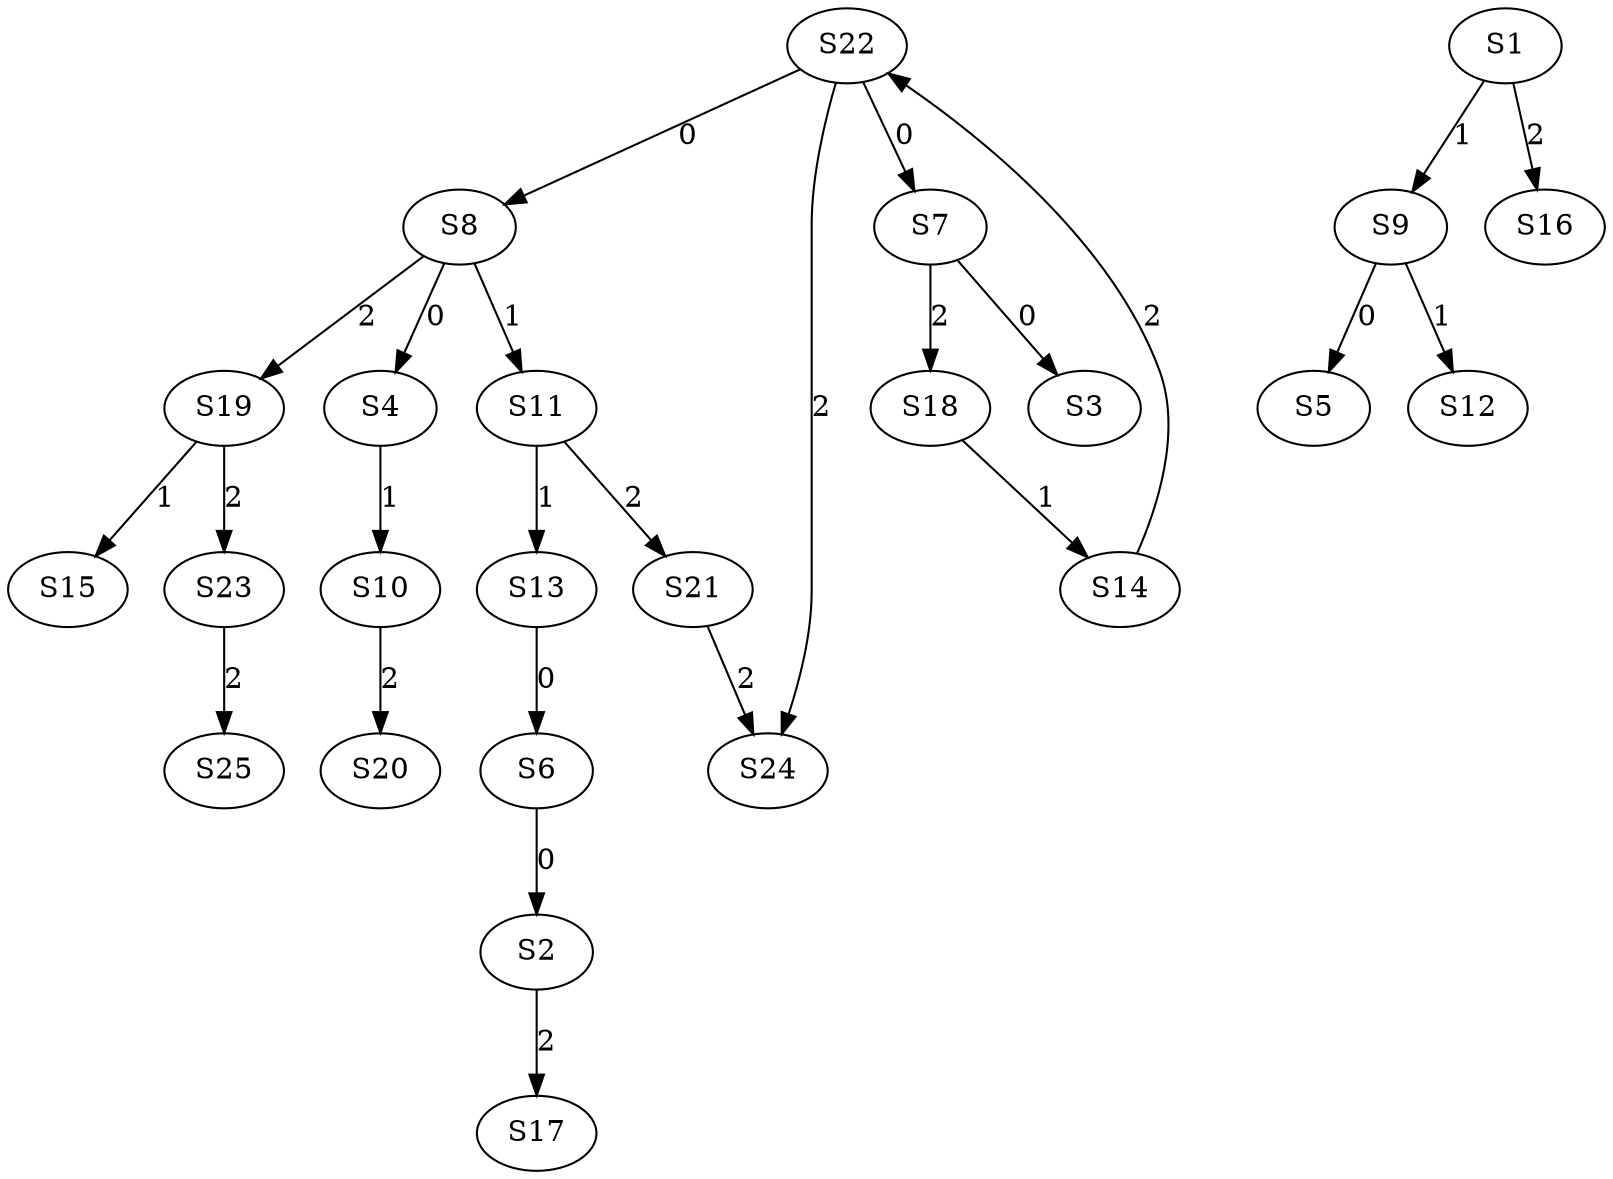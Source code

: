 strict digraph {
	S6 -> S2 [ label = 0 ];
	S7 -> S3 [ label = 0 ];
	S8 -> S4 [ label = 0 ];
	S9 -> S5 [ label = 0 ];
	S13 -> S6 [ label = 0 ];
	S22 -> S7 [ label = 0 ];
	S22 -> S8 [ label = 0 ];
	S1 -> S9 [ label = 1 ];
	S4 -> S10 [ label = 1 ];
	S8 -> S11 [ label = 1 ];
	S9 -> S12 [ label = 1 ];
	S11 -> S13 [ label = 1 ];
	S18 -> S14 [ label = 1 ];
	S19 -> S15 [ label = 1 ];
	S1 -> S16 [ label = 2 ];
	S2 -> S17 [ label = 2 ];
	S7 -> S18 [ label = 2 ];
	S8 -> S19 [ label = 2 ];
	S10 -> S20 [ label = 2 ];
	S11 -> S21 [ label = 2 ];
	S14 -> S22 [ label = 2 ];
	S19 -> S23 [ label = 2 ];
	S22 -> S24 [ label = 2 ];
	S23 -> S25 [ label = 2 ];
	S21 -> S24 [ label = 2 ];
}